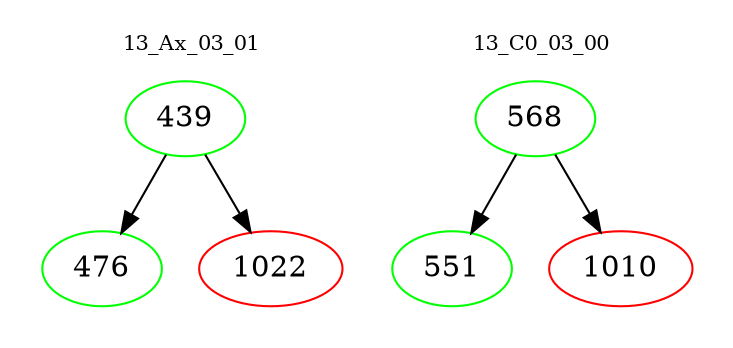 digraph{
subgraph cluster_0 {
color = white
label = "13_Ax_03_01";
fontsize=10;
T0_439 [label="439", color="green"]
T0_439 -> T0_476 [color="black"]
T0_476 [label="476", color="green"]
T0_439 -> T0_1022 [color="black"]
T0_1022 [label="1022", color="red"]
}
subgraph cluster_1 {
color = white
label = "13_C0_03_00";
fontsize=10;
T1_568 [label="568", color="green"]
T1_568 -> T1_551 [color="black"]
T1_551 [label="551", color="green"]
T1_568 -> T1_1010 [color="black"]
T1_1010 [label="1010", color="red"]
}
}
